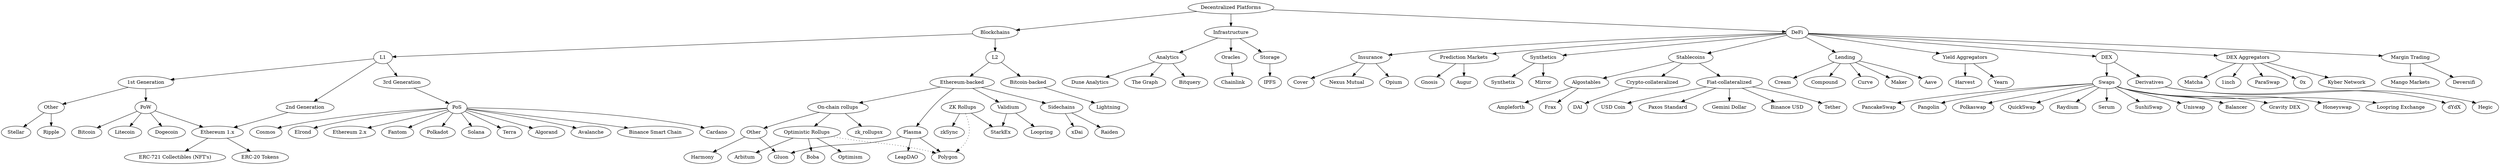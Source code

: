 
digraph {    
    root [label="Decentralized Platforms"] 
    blockchains [label="Blockchains"]
    infra [label="Infrastructure"]
    defi [label="DeFi"]

    layer1 [label="L1"]
    layer2 [label="L2"]

    blockchain_1g [label="1st Generation"]
    blockchain_2g [label="2nd Generation"]
    blockchain_3g [label="3rd Generation"]
    
    consensus_pow [label="PoW"]
    consensus_pos [label="PoS"]
    consensus_other [label="Other"]
    
    bitcoin [label="Bitcoin", href="https://bitcoin.org/en/"]
    litecoin [label="Litecoin", href="https://litecoin.org/"]
    dogecoin [label="Dogecoin", href="https://dogecoin.com/"]

    ripple [label="Ripple", href="https://xrpl.org/"]
    stellar [label="Stellar", href="http://www.stellar.org"]

    ethereum1 [label="Ethereum 1.x", href="https://ethereum.org/en/"]
    erc_20 [label="ERC-20 Tokens", href="https://eips.ethereum.org/EIPS/eip-20"]
    erc_721 [label="ERC-721 Collectibles (NFT's)", href="https://eips.ethereum.org/EIPS/eip-721"]

    algorand [label="Algorand", href="https://www.algorand.com/"]
    avalanche [label="Avalanche", href="https://www.avax.network/"]
    binance [label="Binance Smart Chain", href="https://www.binance.org/en/smartChain"]
    cardano [label="Cardano", href="https://cardano.org/"]
    cosmos [label="Cosmos", href="https://cosmos.network/"]
    elrond [label="Elrond", href="https://elrond.com/"]
    ethereum2 [label="Ethereum 2.x", href="https://ethereum.org/en/eth2/"]
    fantom [label="Fantom", href="http://fantom.foundation"]
    polkadot [label="Polkadot", href="https://polkadot.network/"]
    solana [label="Solana", href="https://solana.com/"]
    terra [label="Terra", href="http://terra.money"]

    ethereum_backed [label="Ethereum-backed"]
    bitcoin_backed [label="Bitcoin-backed"]
    lightning [label="Lightning", href="https://lightning.network/"]
    plasma [label="Plasma", href="https://ethereum.org/en/developers/docs/scaling/plasma/"]
    rollups [label="On-chain rollups", href="https://ethereum.org/en/developers/docs/scaling/layer-2-rollups/"]
    sidechain [label="Sidechains"]
    validium [label="Validium", href="https://ethereum.org/en/developers/docs/scaling/validium/"]
    optimistic_rollups [label="Optimistic Rollups"]
    other_rollups [label="Other"]
    zk_rollups [label="ZK Rollups"]

    arbitum [label="Arbitum", href="https://arbitrum.io/"]
    boba [label="Boba", href="https://boba.network/"]
    gluon [label="Gluon", href="https://gluon.network/"]
    harmony [label="Harmony", href="http://harmony.one"]
    leapdao [label="LeapDAO", href="https://ipfs.leapdao.org/"]
    loopring [label="Loopring", href="https://loopring.org/#/"]
    optimism [label="Optimism", href="https://optimism.io/"]
    polygon [label="Polygon", href="https://polygon.technology/"]
    raiden [label="Raiden", href="https://raiden.network/"]
    starkex [label="StarkEx", href="https://starkware.co/product/starkex/"]
    xdai [label="xDai", href="https://www.xdaichain.com/"]
    zksync [label="zkSync", href="https://zksync.io/"]

    analytics [label="Analytics"]
    oracles [label="Oracles"]
    storage [label="Storage"]

    ipfs [label="IPFS"]
    
    chainlink [label="Chainlink", href="https://chain.link/"]

    bitquery [label="Bitquery", href="https://bitquery.io/"]
    dune [label="Dune Analytics", href="https://dune.xyz/home"]
    the_graph [label="The Graph", href="https://thegraph.com/"]

    stablecoins [label="Stablecoins"]
    crypto_backed [label="Crypto-collateralized"]
    fiat_backed [label="Fiat-collateralized"]
    algostables [label="Algostables"]
    lending [label="Lending"]
    yield_aggregators [label="Yield Aggregators"]
    dex [label="DEX"]
    dex_aggregators [label="DEX Aggregators"]
    swap [label="Swaps"]
    margin_trading [label="Margin Trading"]
    derivatives [label="Derivatives"]
    insurance [label="Insurance"]
    prediction [label="Prediction Markets"]
    synthetics [label="Synthetics"]

    binance_usd [label="Binance USD", href="https://www.binance.com/en/busd"]
    tether [label="Tether", href="https://tether.to/"]
    usdc [label="USD Coin", href="https://www.centre.io/usdc"]
    dai [label="DAI", href="https://makerdao.com/en/"]
    paxos [label="Paxos Standard", href="https://www.paxos.com/pax/"]
    gemini [label="Gemini Dollar", href="https://www.gemini.com/dollar"]
    ampleforth [label="Ampleforth", href="https://www.ampleforth.org/"]
    frax [label="Frax", href="https://frax.finance/"]

    aave [label="Aave", href="https://aave.com/"]
    cream [label="Cream", href="https://app.cream.finance/"]
    compound [label="Compound", href="https://compound.finance/"]
    curve [label="Curve", href="https://curve.fi/"]
    maker [label="Maker", href="https://makerdao.com/en/"]

    harvest [label="Harvest", href="https://harvest.finance/"]
    yearn [label="Yearn", href="https://yearn.finance/"]

    balancer [label="Balancer", href="https://balancer.fi/"]
    gravity [label="Gravity DEX", href="https://cosmos.network/gravity-dex/"]
    honeyswap [label="Honeyswap", href="https://honeyswap.org/"]
    loopring_exchange [label="Loopring Exchange", href="https://exchange.loopring.io/"]
    pancakeswap [label="PancakeSwap", href="https://pancakeswap.finance/"]
    pangolin [label="Pangolin", href="https://pangolin.exchange/"]
    polkaswap [label="Polkaswap", href="https://polkaswap.io/"]
    quickswap [label="QuickSwap", href="https://quickswap.exchange/"]
    raydium [label="Raydium", href="https://raydium.io/"]
    serum [label="Serum", href="https://projectserum.com/#/"]
    sushiswap [label="SushiSwap", href="https://sushi.com/"]
    uniswap [label="Uniswap", href="https://uniswap.org/"]

    deversifi [label="Deversifi", href="https://www.deversifi.com/"]
    mango [label="Mango Markets", href="https://mango.markets/"]

    dydx [label="dYdX", href="https://trade.dydx.exchange/"]
    hegic [label="Hegic", href="https://www.hegic.co/"]

    kyber [label="Kyber Network", href="https://kyber.network/"]
    matcha [label="Matcha", href="https://matcha.xyz/"]
    oneinch [label="1inch", href="https://app.1inch.io/"]
    paraswap [label="ParaSwap", href="https://paraswap.io/"]
    zerox [label="0x", href="https://0x.org/"]

    mirror [label="Mirror", href="https://mirror.finance/"]
    synthetix [label="Synthetix", href="https://www.synthetix.io/"]

    augur [label="Augur", href="https://www.augur.net/"]
    gnosis [label="Gnosis", href="https://gnosis.io/"]

    cover [label="Cover", href="https://www.coverprotocol.com/"]
    nexus [label="Nexus Mutual", href="https://nexusmutual.io/"]
    opium [label="Opium", href="https://opium.finance/"]
    
    root -> blockchains
    
    blockchains -> layer1
    blockchains -> layer2

    layer1 -> blockchain_1g -> consensus_pow
    consensus_pow -> bitcoin
    consensus_pow -> litecoin
    consensus_pow -> dogecoin

    blockchain_1g -> consensus_other
    consensus_other -> ripple
    consensus_other -> stellar

    layer1 -> blockchain_2g -> ethereum1
    consensus_pow -> ethereum1
    ethereum1 -> erc_20
    ethereum1 -> erc_721

    layer1 -> blockchain_3g -> consensus_pos
    consensus_pos -> algorand
    consensus_pos -> avalanche
    consensus_pos -> binance
    consensus_pos -> cardano
    consensus_pos -> cosmos
    consensus_pos -> elrond
    consensus_pos -> ethereum2
    consensus_pos -> fantom
    consensus_pos -> polkadot
    consensus_pos -> solana
    consensus_pos -> terra

    layer2 -> ethereum_backed
    layer2 -> bitcoin_backed -> lightning
    ethereum_backed -> plasma
    ethereum_backed -> rollups
    ethereum_backed -> sidechain
    ethereum_backed -> validium
    plasma -> gluon
    plasma -> polygon
    plasma -> leapdao
    rollups -> optimistic_rollups
    rollups -> other_rollups
    rollups -> zk_rollupsx
    optimistic_rollups -> arbitum
    optimistic_rollups -> boba
    optimistic_rollups -> optimism
    optimistic_rollups -> polygon [style="dotted"]
    zk_rollups -> polygon [style="dotted"]
    zk_rollups -> starkex
    zk_rollups -> zksync
    other_rollups -> gluon
    other_rollups -> harmony
    sidechain -> raiden
    sidechain -> xdai
    validium -> loopring
    validium -> starkex

    root -> defi
    defi -> dex
    defi -> dex_aggregators
    defi -> insurance
    defi -> margin_trading
    defi -> prediction
    defi -> stablecoins
    defi -> synthetics
    defi -> lending
    defi -> yield_aggregators

    stablecoins -> fiat_backed
    stablecoins -> crypto_backed
    stablecoins -> algostables

    fiat_backed -> binance_usd
    fiat_backed -> gemini
    fiat_backed -> paxos
    fiat_backed -> tether
    fiat_backed -> usdc

    crypto_backed -> dai

    algostables -> ampleforth
    algostables -> frax

    dex -> derivatives
    dex -> swap

    dex_aggregators -> kyber
    dex_aggregators -> matcha
    dex_aggregators -> oneinch
    dex_aggregators -> paraswap
    dex_aggregators -> zerox

    swap -> balancer
    swap -> gravity
    swap -> honeyswap
    swap -> loopring_exchange
    swap -> pangolin
    swap -> pancakeswap
    swap -> polkaswap
    swap -> quickswap
    swap -> raydium
    swap -> serum
    swap -> sushiswap
    swap -> uniswap

    derivatives -> dydx
    derivatives -> hegic

    lending -> aave
    lending -> cream
    lending -> compound
    lending -> curve
    lending -> maker

    prediction -> augur
    prediction -> gnosis

    margin_trading -> deversifi
    margin_trading -> mango

    insurance -> cover
    insurance -> nexus
    insurance -> opium

    synthetics -> mirror
    synthetics -> synthetix

    yield_aggregators -> harvest
    yield_aggregators -> yearn

    root -> infra
    infra -> analytics
    infra -> oracles
    infra -> storage

    analytics -> bitquery
    analytics -> dune
    analytics -> the_graph

    oracles -> chainlink
    storage -> ipfs
}